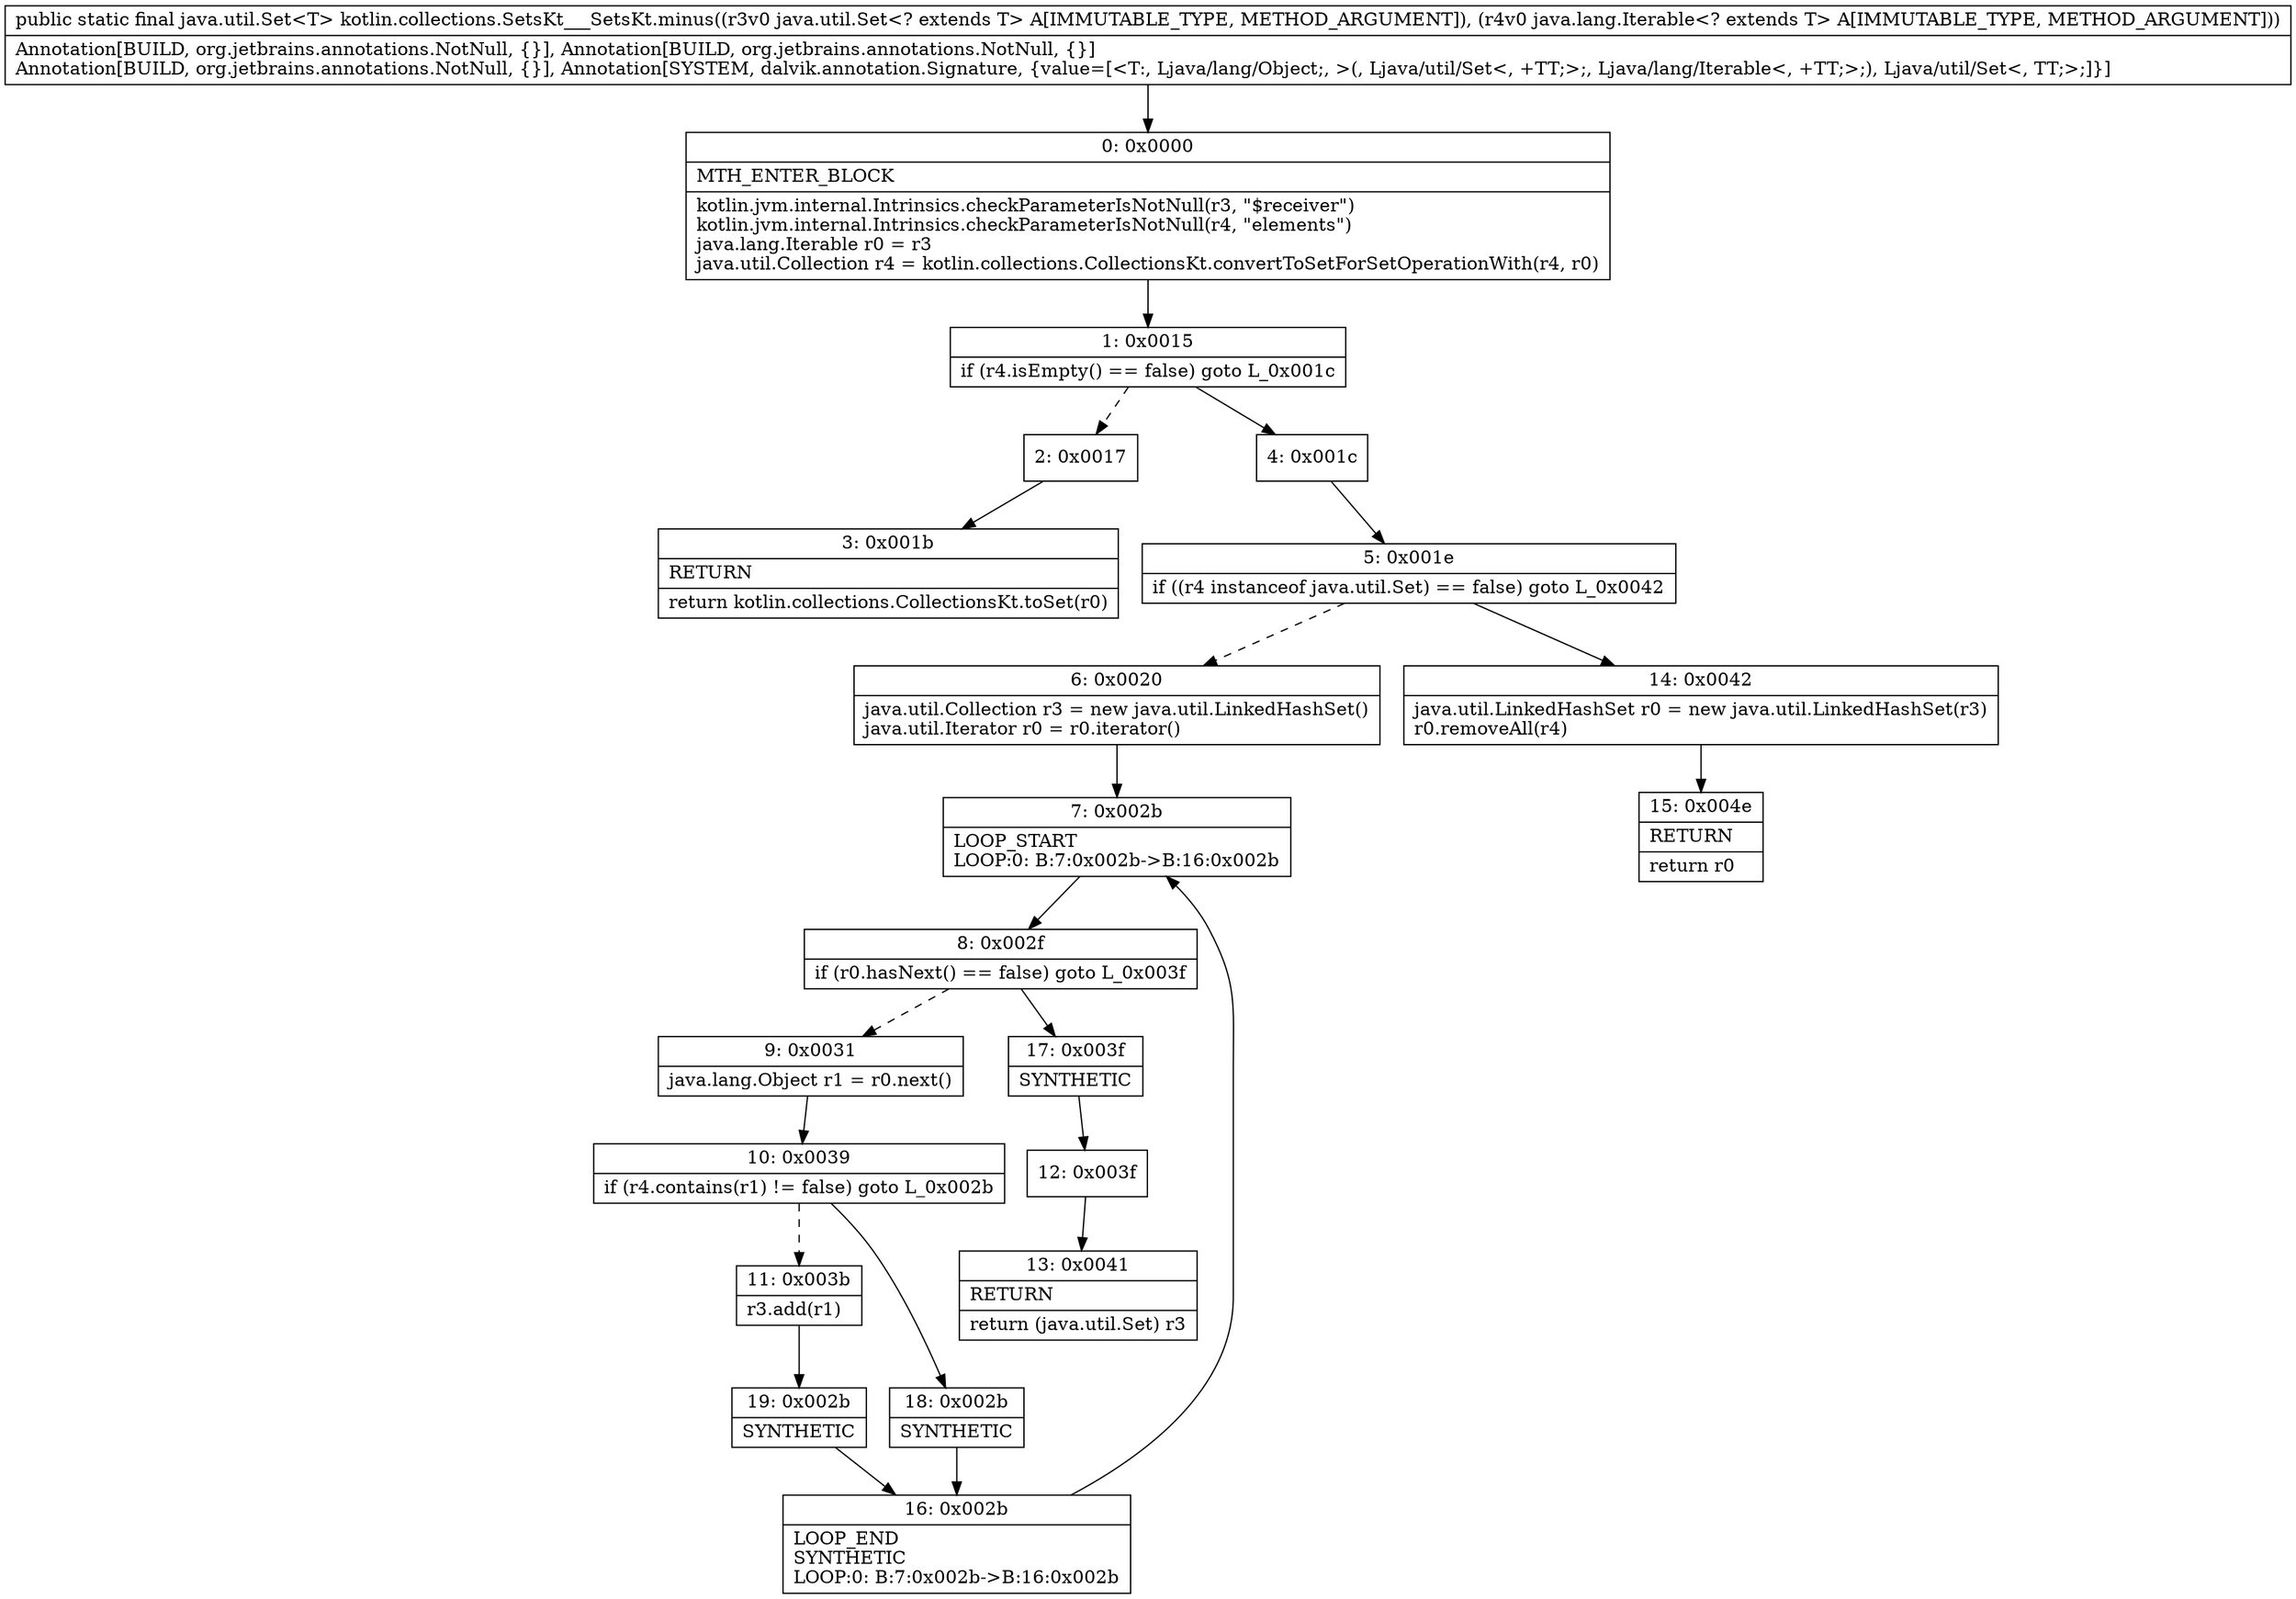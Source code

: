 digraph "CFG forkotlin.collections.SetsKt___SetsKt.minus(Ljava\/util\/Set;Ljava\/lang\/Iterable;)Ljava\/util\/Set;" {
Node_0 [shape=record,label="{0\:\ 0x0000|MTH_ENTER_BLOCK\l|kotlin.jvm.internal.Intrinsics.checkParameterIsNotNull(r3, \"$receiver\")\lkotlin.jvm.internal.Intrinsics.checkParameterIsNotNull(r4, \"elements\")\ljava.lang.Iterable r0 = r3\ljava.util.Collection r4 = kotlin.collections.CollectionsKt.convertToSetForSetOperationWith(r4, r0)\l}"];
Node_1 [shape=record,label="{1\:\ 0x0015|if (r4.isEmpty() == false) goto L_0x001c\l}"];
Node_2 [shape=record,label="{2\:\ 0x0017}"];
Node_3 [shape=record,label="{3\:\ 0x001b|RETURN\l|return kotlin.collections.CollectionsKt.toSet(r0)\l}"];
Node_4 [shape=record,label="{4\:\ 0x001c}"];
Node_5 [shape=record,label="{5\:\ 0x001e|if ((r4 instanceof java.util.Set) == false) goto L_0x0042\l}"];
Node_6 [shape=record,label="{6\:\ 0x0020|java.util.Collection r3 = new java.util.LinkedHashSet()\ljava.util.Iterator r0 = r0.iterator()\l}"];
Node_7 [shape=record,label="{7\:\ 0x002b|LOOP_START\lLOOP:0: B:7:0x002b\-\>B:16:0x002b\l}"];
Node_8 [shape=record,label="{8\:\ 0x002f|if (r0.hasNext() == false) goto L_0x003f\l}"];
Node_9 [shape=record,label="{9\:\ 0x0031|java.lang.Object r1 = r0.next()\l}"];
Node_10 [shape=record,label="{10\:\ 0x0039|if (r4.contains(r1) != false) goto L_0x002b\l}"];
Node_11 [shape=record,label="{11\:\ 0x003b|r3.add(r1)\l}"];
Node_12 [shape=record,label="{12\:\ 0x003f}"];
Node_13 [shape=record,label="{13\:\ 0x0041|RETURN\l|return (java.util.Set) r3\l}"];
Node_14 [shape=record,label="{14\:\ 0x0042|java.util.LinkedHashSet r0 = new java.util.LinkedHashSet(r3)\lr0.removeAll(r4)\l}"];
Node_15 [shape=record,label="{15\:\ 0x004e|RETURN\l|return r0\l}"];
Node_16 [shape=record,label="{16\:\ 0x002b|LOOP_END\lSYNTHETIC\lLOOP:0: B:7:0x002b\-\>B:16:0x002b\l}"];
Node_17 [shape=record,label="{17\:\ 0x003f|SYNTHETIC\l}"];
Node_18 [shape=record,label="{18\:\ 0x002b|SYNTHETIC\l}"];
Node_19 [shape=record,label="{19\:\ 0x002b|SYNTHETIC\l}"];
MethodNode[shape=record,label="{public static final java.util.Set\<T\> kotlin.collections.SetsKt___SetsKt.minus((r3v0 java.util.Set\<? extends T\> A[IMMUTABLE_TYPE, METHOD_ARGUMENT]), (r4v0 java.lang.Iterable\<? extends T\> A[IMMUTABLE_TYPE, METHOD_ARGUMENT]))  | Annotation[BUILD, org.jetbrains.annotations.NotNull, \{\}], Annotation[BUILD, org.jetbrains.annotations.NotNull, \{\}]\lAnnotation[BUILD, org.jetbrains.annotations.NotNull, \{\}], Annotation[SYSTEM, dalvik.annotation.Signature, \{value=[\<T:, Ljava\/lang\/Object;, \>(, Ljava\/util\/Set\<, +TT;\>;, Ljava\/lang\/Iterable\<, +TT;\>;), Ljava\/util\/Set\<, TT;\>;]\}]\l}"];
MethodNode -> Node_0;
Node_0 -> Node_1;
Node_1 -> Node_2[style=dashed];
Node_1 -> Node_4;
Node_2 -> Node_3;
Node_4 -> Node_5;
Node_5 -> Node_6[style=dashed];
Node_5 -> Node_14;
Node_6 -> Node_7;
Node_7 -> Node_8;
Node_8 -> Node_9[style=dashed];
Node_8 -> Node_17;
Node_9 -> Node_10;
Node_10 -> Node_11[style=dashed];
Node_10 -> Node_18;
Node_11 -> Node_19;
Node_12 -> Node_13;
Node_14 -> Node_15;
Node_16 -> Node_7;
Node_17 -> Node_12;
Node_18 -> Node_16;
Node_19 -> Node_16;
}

